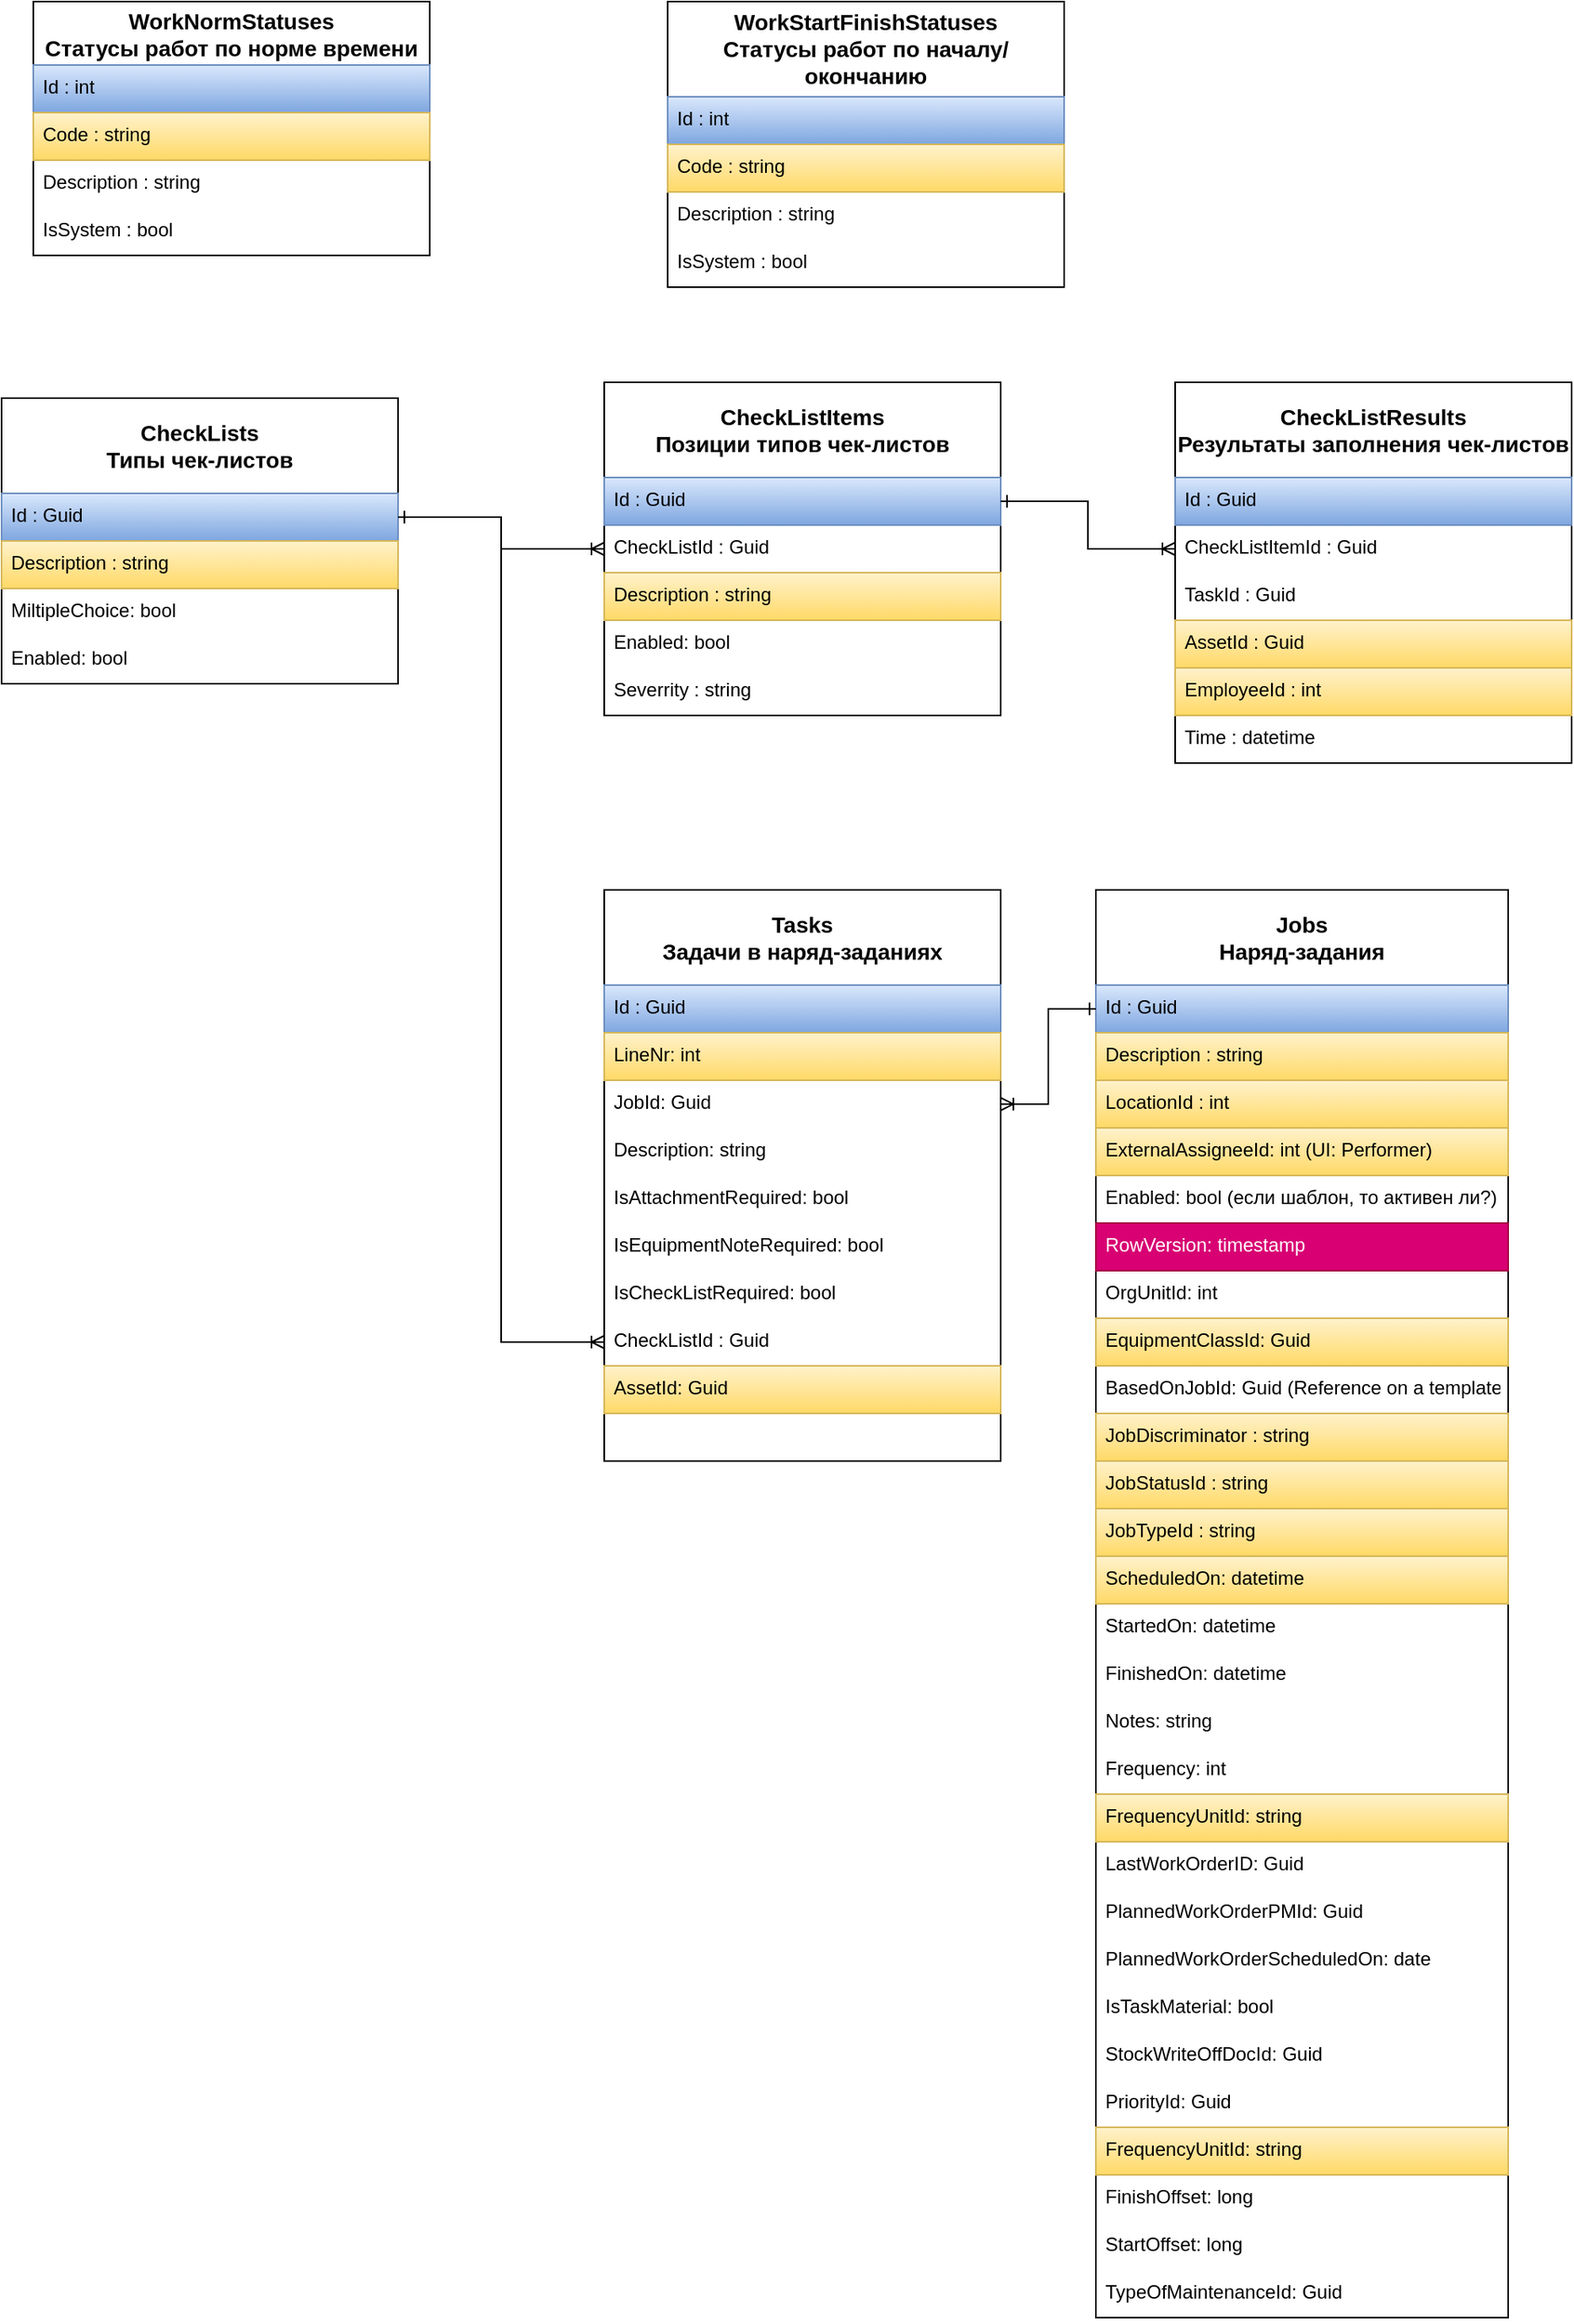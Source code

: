 <mxfile version="20.2.8" type="device"><diagram id="tenAPP6AhbMO_zHyh1-i" name="Page-1"><mxGraphModel dx="1422" dy="865" grid="1" gridSize="10" guides="1" tooltips="1" connect="1" arrows="1" fold="1" page="1" pageScale="1" pageWidth="850" pageHeight="1100" math="0" shadow="0"><root><mxCell id="0"/><mxCell id="1" parent="0"/><mxCell id="-_VXn9w1MIFXrDRQEpYu-1" value="WorkNormStatuses&#10;Статусы работ по норме времени" style="swimlane;fontStyle=1;childLayout=stackLayout;horizontal=1;startSize=40;horizontalStack=0;resizeParent=1;resizeParentMax=0;resizeLast=0;collapsible=1;marginBottom=0;align=center;fontSize=14;" parent="1" vertex="1"><mxGeometry x="120" y="40" width="250" height="160" as="geometry"/></mxCell><mxCell id="-_VXn9w1MIFXrDRQEpYu-2" value="Id : int" style="text;strokeColor=#6c8ebf;fillColor=#dae8fc;spacingLeft=4;spacingRight=4;overflow=hidden;rotatable=0;points=[[0,0.5],[1,0.5]];portConstraint=eastwest;fontSize=12;gradientColor=#7ea6e0;" parent="-_VXn9w1MIFXrDRQEpYu-1" vertex="1"><mxGeometry y="40" width="250" height="30" as="geometry"/></mxCell><mxCell id="-_VXn9w1MIFXrDRQEpYu-3" value="Code : string" style="text;strokeColor=#d6b656;fillColor=#fff2cc;spacingLeft=4;spacingRight=4;overflow=hidden;rotatable=0;points=[[0,0.5],[1,0.5]];portConstraint=eastwest;fontSize=12;gradientColor=#ffd966;" parent="-_VXn9w1MIFXrDRQEpYu-1" vertex="1"><mxGeometry y="70" width="250" height="30" as="geometry"/></mxCell><mxCell id="-_VXn9w1MIFXrDRQEpYu-4" value="Description : string" style="text;strokeColor=none;fillColor=none;spacingLeft=4;spacingRight=4;overflow=hidden;rotatable=0;points=[[0,0.5],[1,0.5]];portConstraint=eastwest;fontSize=12;" parent="-_VXn9w1MIFXrDRQEpYu-1" vertex="1"><mxGeometry y="100" width="250" height="30" as="geometry"/></mxCell><mxCell id="-_VXn9w1MIFXrDRQEpYu-5" value="IsSystem : bool" style="text;strokeColor=none;fillColor=none;spacingLeft=4;spacingRight=4;overflow=hidden;rotatable=0;points=[[0,0.5],[1,0.5]];portConstraint=eastwest;fontSize=12;" parent="-_VXn9w1MIFXrDRQEpYu-1" vertex="1"><mxGeometry y="130" width="250" height="30" as="geometry"/></mxCell><mxCell id="-_VXn9w1MIFXrDRQEpYu-6" value="WorkStartFinishStatuses&#10;Статусы работ по началу/окончанию" style="swimlane;fontStyle=1;childLayout=stackLayout;horizontal=1;startSize=60;horizontalStack=0;resizeParent=1;resizeParentMax=0;resizeLast=0;collapsible=1;marginBottom=0;align=center;fontSize=14;whiteSpace=wrap;" parent="1" vertex="1"><mxGeometry x="520" y="40" width="250" height="180" as="geometry"/></mxCell><mxCell id="-_VXn9w1MIFXrDRQEpYu-7" value="Id : int" style="text;strokeColor=#6c8ebf;fillColor=#dae8fc;spacingLeft=4;spacingRight=4;overflow=hidden;rotatable=0;points=[[0,0.5],[1,0.5]];portConstraint=eastwest;fontSize=12;gradientColor=#7ea6e0;" parent="-_VXn9w1MIFXrDRQEpYu-6" vertex="1"><mxGeometry y="60" width="250" height="30" as="geometry"/></mxCell><mxCell id="-_VXn9w1MIFXrDRQEpYu-8" value="Code : string" style="text;strokeColor=#d6b656;fillColor=#fff2cc;spacingLeft=4;spacingRight=4;overflow=hidden;rotatable=0;points=[[0,0.5],[1,0.5]];portConstraint=eastwest;fontSize=12;gradientColor=#ffd966;" parent="-_VXn9w1MIFXrDRQEpYu-6" vertex="1"><mxGeometry y="90" width="250" height="30" as="geometry"/></mxCell><mxCell id="-_VXn9w1MIFXrDRQEpYu-9" value="Description : string" style="text;strokeColor=none;fillColor=none;spacingLeft=4;spacingRight=4;overflow=hidden;rotatable=0;points=[[0,0.5],[1,0.5]];portConstraint=eastwest;fontSize=12;" parent="-_VXn9w1MIFXrDRQEpYu-6" vertex="1"><mxGeometry y="120" width="250" height="30" as="geometry"/></mxCell><mxCell id="-_VXn9w1MIFXrDRQEpYu-10" value="IsSystem : bool" style="text;strokeColor=none;fillColor=none;spacingLeft=4;spacingRight=4;overflow=hidden;rotatable=0;points=[[0,0.5],[1,0.5]];portConstraint=eastwest;fontSize=12;" parent="-_VXn9w1MIFXrDRQEpYu-6" vertex="1"><mxGeometry y="150" width="250" height="30" as="geometry"/></mxCell><mxCell id="-_VXn9w1MIFXrDRQEpYu-11" value="CheckLists&#10;Типы чек-листов" style="swimlane;fontStyle=1;childLayout=stackLayout;horizontal=1;startSize=60;horizontalStack=0;resizeParent=1;resizeParentMax=0;resizeLast=0;collapsible=1;marginBottom=0;align=center;fontSize=14;whiteSpace=wrap;" parent="1" vertex="1"><mxGeometry x="100" y="290" width="250" height="180" as="geometry"/></mxCell><mxCell id="-_VXn9w1MIFXrDRQEpYu-12" value="Id : Guid" style="text;strokeColor=#6c8ebf;fillColor=#dae8fc;spacingLeft=4;spacingRight=4;overflow=hidden;rotatable=0;points=[[0,0.5],[1,0.5]];portConstraint=eastwest;fontSize=12;gradientColor=#7ea6e0;" parent="-_VXn9w1MIFXrDRQEpYu-11" vertex="1"><mxGeometry y="60" width="250" height="30" as="geometry"/></mxCell><mxCell id="-_VXn9w1MIFXrDRQEpYu-14" value="Description : string" style="text;strokeColor=#d6b656;fillColor=#fff2cc;spacingLeft=4;spacingRight=4;overflow=hidden;rotatable=0;points=[[0,0.5],[1,0.5]];portConstraint=eastwest;fontSize=12;gradientColor=#ffd966;" parent="-_VXn9w1MIFXrDRQEpYu-11" vertex="1"><mxGeometry y="90" width="250" height="30" as="geometry"/></mxCell><mxCell id="-_VXn9w1MIFXrDRQEpYu-16" value="MiltipleChoice: bool" style="text;strokeColor=none;fillColor=none;spacingLeft=4;spacingRight=4;overflow=hidden;rotatable=0;points=[[0,0.5],[1,0.5]];portConstraint=eastwest;fontSize=12;" parent="-_VXn9w1MIFXrDRQEpYu-11" vertex="1"><mxGeometry y="120" width="250" height="30" as="geometry"/></mxCell><mxCell id="-_VXn9w1MIFXrDRQEpYu-17" value="Enabled: bool" style="text;strokeColor=none;fillColor=none;spacingLeft=4;spacingRight=4;overflow=hidden;rotatable=0;points=[[0,0.5],[1,0.5]];portConstraint=eastwest;fontSize=12;" parent="-_VXn9w1MIFXrDRQEpYu-11" vertex="1"><mxGeometry y="150" width="250" height="30" as="geometry"/></mxCell><mxCell id="-_VXn9w1MIFXrDRQEpYu-18" value="CheckListItems&#10;Позиции типов чек-листов" style="swimlane;fontStyle=1;childLayout=stackLayout;horizontal=1;startSize=60;horizontalStack=0;resizeParent=1;resizeParentMax=0;resizeLast=0;collapsible=1;marginBottom=0;align=center;fontSize=14;whiteSpace=wrap;" parent="1" vertex="1"><mxGeometry x="480" y="280" width="250" height="210" as="geometry"/></mxCell><mxCell id="-_VXn9w1MIFXrDRQEpYu-19" value="Id : Guid" style="text;strokeColor=#6c8ebf;fillColor=#dae8fc;spacingLeft=4;spacingRight=4;overflow=hidden;rotatable=0;points=[[0,0.5],[1,0.5]];portConstraint=eastwest;fontSize=12;gradientColor=#7ea6e0;" parent="-_VXn9w1MIFXrDRQEpYu-18" vertex="1"><mxGeometry y="60" width="250" height="30" as="geometry"/></mxCell><mxCell id="-_VXn9w1MIFXrDRQEpYu-23" value="CheckListId : Guid" style="text;spacingLeft=4;spacingRight=4;overflow=hidden;rotatable=0;points=[[0,0.5],[1,0.5]];portConstraint=eastwest;fontSize=12;" parent="-_VXn9w1MIFXrDRQEpYu-18" vertex="1"><mxGeometry y="90" width="250" height="30" as="geometry"/></mxCell><mxCell id="-_VXn9w1MIFXrDRQEpYu-20" value="Description : string" style="text;strokeColor=#d6b656;fillColor=#fff2cc;spacingLeft=4;spacingRight=4;overflow=hidden;rotatable=0;points=[[0,0.5],[1,0.5]];portConstraint=eastwest;fontSize=12;gradientColor=#ffd966;" parent="-_VXn9w1MIFXrDRQEpYu-18" vertex="1"><mxGeometry y="120" width="250" height="30" as="geometry"/></mxCell><mxCell id="-_VXn9w1MIFXrDRQEpYu-22" value="Enabled: bool" style="text;strokeColor=none;fillColor=none;spacingLeft=4;spacingRight=4;overflow=hidden;rotatable=0;points=[[0,0.5],[1,0.5]];portConstraint=eastwest;fontSize=12;" parent="-_VXn9w1MIFXrDRQEpYu-18" vertex="1"><mxGeometry y="150" width="250" height="30" as="geometry"/></mxCell><mxCell id="-_VXn9w1MIFXrDRQEpYu-24" value="Severrity : string" style="text;strokeColor=none;fillColor=none;spacingLeft=4;spacingRight=4;overflow=hidden;rotatable=0;points=[[0,0.5],[1,0.5]];portConstraint=eastwest;fontSize=12;" parent="-_VXn9w1MIFXrDRQEpYu-18" vertex="1"><mxGeometry y="180" width="250" height="30" as="geometry"/></mxCell><mxCell id="-_VXn9w1MIFXrDRQEpYu-25" style="edgeStyle=orthogonalEdgeStyle;rounded=0;orthogonalLoop=1;jettySize=auto;html=1;exitX=0;exitY=0.5;exitDx=0;exitDy=0;entryX=1;entryY=0.5;entryDx=0;entryDy=0;endArrow=ERone;endFill=0;startArrow=ERoneToMany;startFill=0;" parent="1" source="-_VXn9w1MIFXrDRQEpYu-23" target="-_VXn9w1MIFXrDRQEpYu-12" edge="1"><mxGeometry relative="1" as="geometry"/></mxCell><mxCell id="-_VXn9w1MIFXrDRQEpYu-26" value="CheckListResults&#10;Результаты заполнения чек-листов" style="swimlane;fontStyle=1;childLayout=stackLayout;horizontal=1;startSize=60;horizontalStack=0;resizeParent=1;resizeParentMax=0;resizeLast=0;collapsible=1;marginBottom=0;align=center;fontSize=14;whiteSpace=wrap;" parent="1" vertex="1"><mxGeometry x="840" y="280" width="250" height="240" as="geometry"/></mxCell><mxCell id="-_VXn9w1MIFXrDRQEpYu-27" value="Id : Guid" style="text;strokeColor=#6c8ebf;fillColor=#dae8fc;spacingLeft=4;spacingRight=4;overflow=hidden;rotatable=0;points=[[0,0.5],[1,0.5]];portConstraint=eastwest;fontSize=12;gradientColor=#7ea6e0;" parent="-_VXn9w1MIFXrDRQEpYu-26" vertex="1"><mxGeometry y="60" width="250" height="30" as="geometry"/></mxCell><mxCell id="-_VXn9w1MIFXrDRQEpYu-28" value="CheckListItemId : Guid" style="text;spacingLeft=4;spacingRight=4;overflow=hidden;rotatable=0;points=[[0,0.5],[1,0.5]];portConstraint=eastwest;fontSize=12;" parent="-_VXn9w1MIFXrDRQEpYu-26" vertex="1"><mxGeometry y="90" width="250" height="30" as="geometry"/></mxCell><mxCell id="-_VXn9w1MIFXrDRQEpYu-29" value="TaskId : Guid" style="text;spacingLeft=4;spacingRight=4;overflow=hidden;rotatable=0;points=[[0,0.5],[1,0.5]];portConstraint=eastwest;fontSize=12;" parent="-_VXn9w1MIFXrDRQEpYu-26" vertex="1"><mxGeometry y="120" width="250" height="30" as="geometry"/></mxCell><mxCell id="-_VXn9w1MIFXrDRQEpYu-33" value="AssetId : Guid" style="text;spacingLeft=4;spacingRight=4;overflow=hidden;rotatable=0;points=[[0,0.5],[1,0.5]];portConstraint=eastwest;fontSize=12;fillColor=#fff2cc;gradientColor=#ffd966;strokeColor=#d6b656;" parent="-_VXn9w1MIFXrDRQEpYu-26" vertex="1"><mxGeometry y="150" width="250" height="30" as="geometry"/></mxCell><mxCell id="23vlA4gpPXMQqunJGZPd-1" value="EmployeeId : int" style="text;spacingLeft=4;spacingRight=4;overflow=hidden;rotatable=0;points=[[0,0.5],[1,0.5]];portConstraint=eastwest;fontSize=12;fillColor=#fff2cc;gradientColor=#ffd966;strokeColor=#d6b656;" vertex="1" parent="-_VXn9w1MIFXrDRQEpYu-26"><mxGeometry y="180" width="250" height="30" as="geometry"/></mxCell><mxCell id="-_VXn9w1MIFXrDRQEpYu-30" value="Time : datetime" style="text;strokeColor=none;fillColor=none;spacingLeft=4;spacingRight=4;overflow=hidden;rotatable=0;points=[[0,0.5],[1,0.5]];portConstraint=eastwest;fontSize=12;" parent="-_VXn9w1MIFXrDRQEpYu-26" vertex="1"><mxGeometry y="210" width="250" height="30" as="geometry"/></mxCell><mxCell id="23vlA4gpPXMQqunJGZPd-2" style="edgeStyle=orthogonalEdgeStyle;rounded=0;orthogonalLoop=1;jettySize=auto;html=1;exitX=0;exitY=0.5;exitDx=0;exitDy=0;entryX=1;entryY=0.5;entryDx=0;entryDy=0;startArrow=ERoneToMany;startFill=0;endArrow=ERone;endFill=0;" edge="1" parent="1" source="-_VXn9w1MIFXrDRQEpYu-28" target="-_VXn9w1MIFXrDRQEpYu-19"><mxGeometry relative="1" as="geometry"/></mxCell><mxCell id="23vlA4gpPXMQqunJGZPd-3" value="Jobs&#10;Наряд-задания" style="swimlane;fontStyle=1;childLayout=stackLayout;horizontal=1;startSize=60;horizontalStack=0;resizeParent=1;resizeParentMax=0;resizeLast=0;collapsible=1;marginBottom=0;align=center;fontSize=14;whiteSpace=wrap;" vertex="1" parent="1"><mxGeometry x="790" y="600" width="260" height="900" as="geometry"/></mxCell><mxCell id="23vlA4gpPXMQqunJGZPd-4" value="Id : Guid" style="text;strokeColor=#6c8ebf;fillColor=#dae8fc;spacingLeft=4;spacingRight=4;overflow=hidden;rotatable=0;points=[[0,0.5],[1,0.5]];portConstraint=eastwest;fontSize=12;gradientColor=#7ea6e0;" vertex="1" parent="23vlA4gpPXMQqunJGZPd-3"><mxGeometry y="60" width="260" height="30" as="geometry"/></mxCell><mxCell id="23vlA4gpPXMQqunJGZPd-5" value="Description : string" style="text;strokeColor=#d6b656;fillColor=#fff2cc;spacingLeft=4;spacingRight=4;overflow=hidden;rotatable=0;points=[[0,0.5],[1,0.5]];portConstraint=eastwest;fontSize=12;gradientColor=#ffd966;" vertex="1" parent="23vlA4gpPXMQqunJGZPd-3"><mxGeometry y="90" width="260" height="30" as="geometry"/></mxCell><mxCell id="23vlA4gpPXMQqunJGZPd-8" value="LocationId : int" style="text;strokeColor=#d6b656;fillColor=#fff2cc;spacingLeft=4;spacingRight=4;overflow=hidden;rotatable=0;points=[[0,0.5],[1,0.5]];portConstraint=eastwest;fontSize=12;gradientColor=#ffd966;" vertex="1" parent="23vlA4gpPXMQqunJGZPd-3"><mxGeometry y="120" width="260" height="30" as="geometry"/></mxCell><mxCell id="23vlA4gpPXMQqunJGZPd-9" value="ExternalAssigneeId: int (UI: Performer)" style="text;strokeColor=#d6b656;fillColor=#fff2cc;spacingLeft=4;spacingRight=4;overflow=hidden;rotatable=0;points=[[0,0.5],[1,0.5]];portConstraint=eastwest;fontSize=12;gradientColor=#ffd966;" vertex="1" parent="23vlA4gpPXMQqunJGZPd-3"><mxGeometry y="150" width="260" height="30" as="geometry"/></mxCell><mxCell id="23vlA4gpPXMQqunJGZPd-7" value="Enabled: bool (если шаблон, то активен ли?)" style="text;strokeColor=none;fillColor=none;spacingLeft=4;spacingRight=4;overflow=hidden;rotatable=0;points=[[0,0.5],[1,0.5]];portConstraint=eastwest;fontSize=12;" vertex="1" parent="23vlA4gpPXMQqunJGZPd-3"><mxGeometry y="180" width="260" height="30" as="geometry"/></mxCell><mxCell id="23vlA4gpPXMQqunJGZPd-10" value="RowVersion: timestamp" style="text;strokeColor=#A50040;fillColor=#d80073;spacingLeft=4;spacingRight=4;overflow=hidden;rotatable=0;points=[[0,0.5],[1,0.5]];portConstraint=eastwest;fontSize=12;fontColor=#ffffff;" vertex="1" parent="23vlA4gpPXMQqunJGZPd-3"><mxGeometry y="210" width="260" height="30" as="geometry"/></mxCell><mxCell id="23vlA4gpPXMQqunJGZPd-11" value="OrgUnitId: int" style="text;strokeColor=none;fillColor=none;spacingLeft=4;spacingRight=4;overflow=hidden;rotatable=0;points=[[0,0.5],[1,0.5]];portConstraint=eastwest;fontSize=12;" vertex="1" parent="23vlA4gpPXMQqunJGZPd-3"><mxGeometry y="240" width="260" height="30" as="geometry"/></mxCell><mxCell id="23vlA4gpPXMQqunJGZPd-12" value="EquipmentClassId: Guid" style="text;strokeColor=#d6b656;fillColor=#fff2cc;spacingLeft=4;spacingRight=4;overflow=hidden;rotatable=0;points=[[0,0.5],[1,0.5]];portConstraint=eastwest;fontSize=12;gradientColor=#ffd966;" vertex="1" parent="23vlA4gpPXMQqunJGZPd-3"><mxGeometry y="270" width="260" height="30" as="geometry"/></mxCell><mxCell id="23vlA4gpPXMQqunJGZPd-13" value="BasedOnJobId: Guid (Reference on a template)" style="text;strokeColor=none;fillColor=none;spacingLeft=4;spacingRight=4;overflow=hidden;rotatable=0;points=[[0,0.5],[1,0.5]];portConstraint=eastwest;fontSize=12;" vertex="1" parent="23vlA4gpPXMQqunJGZPd-3"><mxGeometry y="300" width="260" height="30" as="geometry"/></mxCell><mxCell id="23vlA4gpPXMQqunJGZPd-14" value="JobDiscriminator : string" style="text;strokeColor=#d6b656;fillColor=#fff2cc;spacingLeft=4;spacingRight=4;overflow=hidden;rotatable=0;points=[[0,0.5],[1,0.5]];portConstraint=eastwest;fontSize=12;gradientColor=#ffd966;" vertex="1" parent="23vlA4gpPXMQqunJGZPd-3"><mxGeometry y="330" width="260" height="30" as="geometry"/></mxCell><mxCell id="23vlA4gpPXMQqunJGZPd-15" value="JobStatusId : string" style="text;strokeColor=#d6b656;fillColor=#fff2cc;spacingLeft=4;spacingRight=4;overflow=hidden;rotatable=0;points=[[0,0.5],[1,0.5]];portConstraint=eastwest;fontSize=12;gradientColor=#ffd966;" vertex="1" parent="23vlA4gpPXMQqunJGZPd-3"><mxGeometry y="360" width="260" height="30" as="geometry"/></mxCell><mxCell id="23vlA4gpPXMQqunJGZPd-16" value="JobTypeId : string" style="text;strokeColor=#d6b656;fillColor=#fff2cc;spacingLeft=4;spacingRight=4;overflow=hidden;rotatable=0;points=[[0,0.5],[1,0.5]];portConstraint=eastwest;fontSize=12;gradientColor=#ffd966;" vertex="1" parent="23vlA4gpPXMQqunJGZPd-3"><mxGeometry y="390" width="260" height="30" as="geometry"/></mxCell><mxCell id="23vlA4gpPXMQqunJGZPd-17" value="ScheduledOn: datetime" style="text;strokeColor=#d6b656;fillColor=#fff2cc;spacingLeft=4;spacingRight=4;overflow=hidden;rotatable=0;points=[[0,0.5],[1,0.5]];portConstraint=eastwest;fontSize=12;gradientColor=#ffd966;" vertex="1" parent="23vlA4gpPXMQqunJGZPd-3"><mxGeometry y="420" width="260" height="30" as="geometry"/></mxCell><mxCell id="23vlA4gpPXMQqunJGZPd-18" value="StartedOn: datetime" style="text;strokeColor=none;fillColor=none;spacingLeft=4;spacingRight=4;overflow=hidden;rotatable=0;points=[[0,0.5],[1,0.5]];portConstraint=eastwest;fontSize=12;" vertex="1" parent="23vlA4gpPXMQqunJGZPd-3"><mxGeometry y="450" width="260" height="30" as="geometry"/></mxCell><mxCell id="23vlA4gpPXMQqunJGZPd-19" value="FinishedOn: datetime" style="text;strokeColor=none;fillColor=none;spacingLeft=4;spacingRight=4;overflow=hidden;rotatable=0;points=[[0,0.5],[1,0.5]];portConstraint=eastwest;fontSize=12;" vertex="1" parent="23vlA4gpPXMQqunJGZPd-3"><mxGeometry y="480" width="260" height="30" as="geometry"/></mxCell><mxCell id="23vlA4gpPXMQqunJGZPd-21" value="Notes: string" style="text;strokeColor=none;fillColor=none;spacingLeft=4;spacingRight=4;overflow=hidden;rotatable=0;points=[[0,0.5],[1,0.5]];portConstraint=eastwest;fontSize=12;" vertex="1" parent="23vlA4gpPXMQqunJGZPd-3"><mxGeometry y="510" width="260" height="30" as="geometry"/></mxCell><mxCell id="23vlA4gpPXMQqunJGZPd-20" value="Frequency: int" style="text;strokeColor=none;fillColor=none;spacingLeft=4;spacingRight=4;overflow=hidden;rotatable=0;points=[[0,0.5],[1,0.5]];portConstraint=eastwest;fontSize=12;" vertex="1" parent="23vlA4gpPXMQqunJGZPd-3"><mxGeometry y="540" width="260" height="30" as="geometry"/></mxCell><mxCell id="23vlA4gpPXMQqunJGZPd-22" value="FrequencyUnitId: string" style="text;strokeColor=#d6b656;fillColor=#fff2cc;spacingLeft=4;spacingRight=4;overflow=hidden;rotatable=0;points=[[0,0.5],[1,0.5]];portConstraint=eastwest;fontSize=12;gradientColor=#ffd966;" vertex="1" parent="23vlA4gpPXMQqunJGZPd-3"><mxGeometry y="570" width="260" height="30" as="geometry"/></mxCell><mxCell id="23vlA4gpPXMQqunJGZPd-23" value="LastWorkOrderID: Guid" style="text;strokeColor=none;fillColor=none;spacingLeft=4;spacingRight=4;overflow=hidden;rotatable=0;points=[[0,0.5],[1,0.5]];portConstraint=eastwest;fontSize=12;" vertex="1" parent="23vlA4gpPXMQqunJGZPd-3"><mxGeometry y="600" width="260" height="30" as="geometry"/></mxCell><mxCell id="23vlA4gpPXMQqunJGZPd-24" value="PlannedWorkOrderPMId: Guid" style="text;strokeColor=none;fillColor=none;spacingLeft=4;spacingRight=4;overflow=hidden;rotatable=0;points=[[0,0.5],[1,0.5]];portConstraint=eastwest;fontSize=12;" vertex="1" parent="23vlA4gpPXMQqunJGZPd-3"><mxGeometry y="630" width="260" height="30" as="geometry"/></mxCell><mxCell id="23vlA4gpPXMQqunJGZPd-25" value="PlannedWorkOrderScheduledOn: date" style="text;strokeColor=none;fillColor=none;spacingLeft=4;spacingRight=4;overflow=hidden;rotatable=0;points=[[0,0.5],[1,0.5]];portConstraint=eastwest;fontSize=12;" vertex="1" parent="23vlA4gpPXMQqunJGZPd-3"><mxGeometry y="660" width="260" height="30" as="geometry"/></mxCell><mxCell id="23vlA4gpPXMQqunJGZPd-26" value="IsTaskMaterial: bool" style="text;strokeColor=none;fillColor=none;spacingLeft=4;spacingRight=4;overflow=hidden;rotatable=0;points=[[0,0.5],[1,0.5]];portConstraint=eastwest;fontSize=12;" vertex="1" parent="23vlA4gpPXMQqunJGZPd-3"><mxGeometry y="690" width="260" height="30" as="geometry"/></mxCell><mxCell id="23vlA4gpPXMQqunJGZPd-27" value="StockWriteOffDocId: Guid" style="text;strokeColor=none;fillColor=none;spacingLeft=4;spacingRight=4;overflow=hidden;rotatable=0;points=[[0,0.5],[1,0.5]];portConstraint=eastwest;fontSize=12;" vertex="1" parent="23vlA4gpPXMQqunJGZPd-3"><mxGeometry y="720" width="260" height="30" as="geometry"/></mxCell><mxCell id="23vlA4gpPXMQqunJGZPd-28" value="PriorityId: Guid" style="text;strokeColor=none;fillColor=none;spacingLeft=4;spacingRight=4;overflow=hidden;rotatable=0;points=[[0,0.5],[1,0.5]];portConstraint=eastwest;fontSize=12;" vertex="1" parent="23vlA4gpPXMQqunJGZPd-3"><mxGeometry y="750" width="260" height="30" as="geometry"/></mxCell><mxCell id="23vlA4gpPXMQqunJGZPd-29" value="FrequencyUnitId: string" style="text;strokeColor=#d6b656;fillColor=#fff2cc;spacingLeft=4;spacingRight=4;overflow=hidden;rotatable=0;points=[[0,0.5],[1,0.5]];portConstraint=eastwest;fontSize=12;gradientColor=#ffd966;" vertex="1" parent="23vlA4gpPXMQqunJGZPd-3"><mxGeometry y="780" width="260" height="30" as="geometry"/></mxCell><mxCell id="23vlA4gpPXMQqunJGZPd-30" value="FinishOffset: long" style="text;strokeColor=none;fillColor=none;spacingLeft=4;spacingRight=4;overflow=hidden;rotatable=0;points=[[0,0.5],[1,0.5]];portConstraint=eastwest;fontSize=12;" vertex="1" parent="23vlA4gpPXMQqunJGZPd-3"><mxGeometry y="810" width="260" height="30" as="geometry"/></mxCell><mxCell id="23vlA4gpPXMQqunJGZPd-31" value="StartOffset: long" style="text;strokeColor=none;fillColor=none;spacingLeft=4;spacingRight=4;overflow=hidden;rotatable=0;points=[[0,0.5],[1,0.5]];portConstraint=eastwest;fontSize=12;" vertex="1" parent="23vlA4gpPXMQqunJGZPd-3"><mxGeometry y="840" width="260" height="30" as="geometry"/></mxCell><mxCell id="23vlA4gpPXMQqunJGZPd-32" value="TypeOfMaintenanceId: Guid" style="text;strokeColor=none;fillColor=none;spacingLeft=4;spacingRight=4;overflow=hidden;rotatable=0;points=[[0,0.5],[1,0.5]];portConstraint=eastwest;fontSize=12;" vertex="1" parent="23vlA4gpPXMQqunJGZPd-3"><mxGeometry y="870" width="260" height="30" as="geometry"/></mxCell><mxCell id="23vlA4gpPXMQqunJGZPd-33" value="Tasks&#10;Задачи в наряд-заданиях" style="swimlane;fontStyle=1;childLayout=stackLayout;horizontal=1;startSize=60;horizontalStack=0;resizeParent=1;resizeParentMax=0;resizeLast=0;collapsible=1;marginBottom=0;align=center;fontSize=14;whiteSpace=wrap;strokeWidth=1;" vertex="1" parent="1"><mxGeometry x="480" y="600" width="250" height="360" as="geometry"/></mxCell><mxCell id="23vlA4gpPXMQqunJGZPd-34" value="Id : Guid" style="text;strokeColor=#6c8ebf;fillColor=#dae8fc;spacingLeft=4;spacingRight=4;overflow=hidden;rotatable=0;points=[[0,0.5],[1,0.5]];portConstraint=eastwest;fontSize=12;gradientColor=#7ea6e0;" vertex="1" parent="23vlA4gpPXMQqunJGZPd-33"><mxGeometry y="60" width="250" height="30" as="geometry"/></mxCell><mxCell id="23vlA4gpPXMQqunJGZPd-36" value="DurationTicks: long" style="text;spacingLeft=4;spacingRight=4;overflow=hidden;rotatable=0;points=[[0,0.5],[1,0.5]];portConstraint=eastwest;fontSize=12;" vertex="1" parent="23vlA4gpPXMQqunJGZPd-33"><mxGeometry y="90" width="250" height="30" as="geometry"/></mxCell><mxCell id="23vlA4gpPXMQqunJGZPd-37" value="JobId: Guid" style="text;spacingLeft=4;spacingRight=4;overflow=hidden;rotatable=0;points=[[0,0.5],[1,0.5]];portConstraint=eastwest;fontSize=12;" vertex="1" parent="23vlA4gpPXMQqunJGZPd-33"><mxGeometry y="120" width="250" height="30" as="geometry"/></mxCell><mxCell id="23vlA4gpPXMQqunJGZPd-38" value="Description: string" style="text;spacingLeft=4;spacingRight=4;overflow=hidden;rotatable=0;points=[[0,0.5],[1,0.5]];portConstraint=eastwest;fontSize=12;" vertex="1" parent="23vlA4gpPXMQqunJGZPd-33"><mxGeometry y="150" width="250" height="30" as="geometry"/></mxCell><mxCell id="23vlA4gpPXMQqunJGZPd-39" value="IsAttachmentRequired: bool" style="text;strokeColor=none;fillColor=none;spacingLeft=4;spacingRight=4;overflow=hidden;rotatable=0;points=[[0,0.5],[1,0.5]];portConstraint=eastwest;fontSize=12;" vertex="1" parent="23vlA4gpPXMQqunJGZPd-33"><mxGeometry y="180" width="250" height="30" as="geometry"/></mxCell><mxCell id="23vlA4gpPXMQqunJGZPd-41" value="IsEquipmentNoteRequired: bool" style="text;strokeColor=none;fillColor=none;spacingLeft=4;spacingRight=4;overflow=hidden;rotatable=0;points=[[0,0.5],[1,0.5]];portConstraint=eastwest;fontSize=12;" vertex="1" parent="23vlA4gpPXMQqunJGZPd-33"><mxGeometry y="210" width="250" height="30" as="geometry"/></mxCell><mxCell id="23vlA4gpPXMQqunJGZPd-42" value="IsCheckListRequired: bool" style="text;strokeColor=none;fillColor=none;spacingLeft=4;spacingRight=4;overflow=hidden;rotatable=0;points=[[0,0.5],[1,0.5]];portConstraint=eastwest;fontSize=12;" vertex="1" parent="23vlA4gpPXMQqunJGZPd-33"><mxGeometry y="240" width="250" height="30" as="geometry"/></mxCell><mxCell id="23vlA4gpPXMQqunJGZPd-43" value="CheckListId : Guid" style="text;strokeColor=none;fillColor=none;spacingLeft=4;spacingRight=4;overflow=hidden;rotatable=0;points=[[0,0.5],[1,0.5]];portConstraint=eastwest;fontSize=12;" vertex="1" parent="23vlA4gpPXMQqunJGZPd-33"><mxGeometry y="270" width="250" height="30" as="geometry"/></mxCell><mxCell id="23vlA4gpPXMQqunJGZPd-44" value="AssetId: Guid" style="text;strokeColor=#d6b656;fillColor=#fff2cc;spacingLeft=4;spacingRight=4;overflow=hidden;rotatable=0;points=[[0,0.5],[1,0.5]];portConstraint=eastwest;fontSize=12;gradientColor=#ffd966;" vertex="1" parent="23vlA4gpPXMQqunJGZPd-33"><mxGeometry y="300" width="250" height="30" as="geometry"/></mxCell><mxCell id="23vlA4gpPXMQqunJGZPd-45" value=" " style="text;strokeColor=none;fillColor=none;spacingLeft=4;spacingRight=4;overflow=hidden;rotatable=0;points=[[0,0.5],[1,0.5]];portConstraint=eastwest;fontSize=12;" vertex="1" parent="23vlA4gpPXMQqunJGZPd-33"><mxGeometry y="330" width="250" height="30" as="geometry"/></mxCell><mxCell id="23vlA4gpPXMQqunJGZPd-40" style="edgeStyle=orthogonalEdgeStyle;rounded=0;orthogonalLoop=1;jettySize=auto;html=1;exitX=1;exitY=0.5;exitDx=0;exitDy=0;startArrow=ERoneToMany;startFill=0;endArrow=ERone;endFill=0;" edge="1" parent="1" source="23vlA4gpPXMQqunJGZPd-37" target="23vlA4gpPXMQqunJGZPd-4"><mxGeometry relative="1" as="geometry"/></mxCell><mxCell id="23vlA4gpPXMQqunJGZPd-35" value="LineNr: int" style="text;spacingLeft=4;spacingRight=4;overflow=hidden;rotatable=0;points=[[0,0.5],[1,0.5]];portConstraint=eastwest;fontSize=12;fillColor=#fff2cc;gradientColor=#ffd966;strokeColor=#d6b656;" vertex="1" parent="1"><mxGeometry x="480" y="690" width="250" height="30" as="geometry"/></mxCell><mxCell id="23vlA4gpPXMQqunJGZPd-46" style="edgeStyle=orthogonalEdgeStyle;rounded=0;orthogonalLoop=1;jettySize=auto;html=1;exitX=0;exitY=0.5;exitDx=0;exitDy=0;entryX=1;entryY=0.5;entryDx=0;entryDy=0;startArrow=ERoneToMany;startFill=0;endArrow=ERone;endFill=0;" edge="1" parent="1" source="23vlA4gpPXMQqunJGZPd-43" target="-_VXn9w1MIFXrDRQEpYu-12"><mxGeometry relative="1" as="geometry"/></mxCell></root></mxGraphModel></diagram></mxfile>